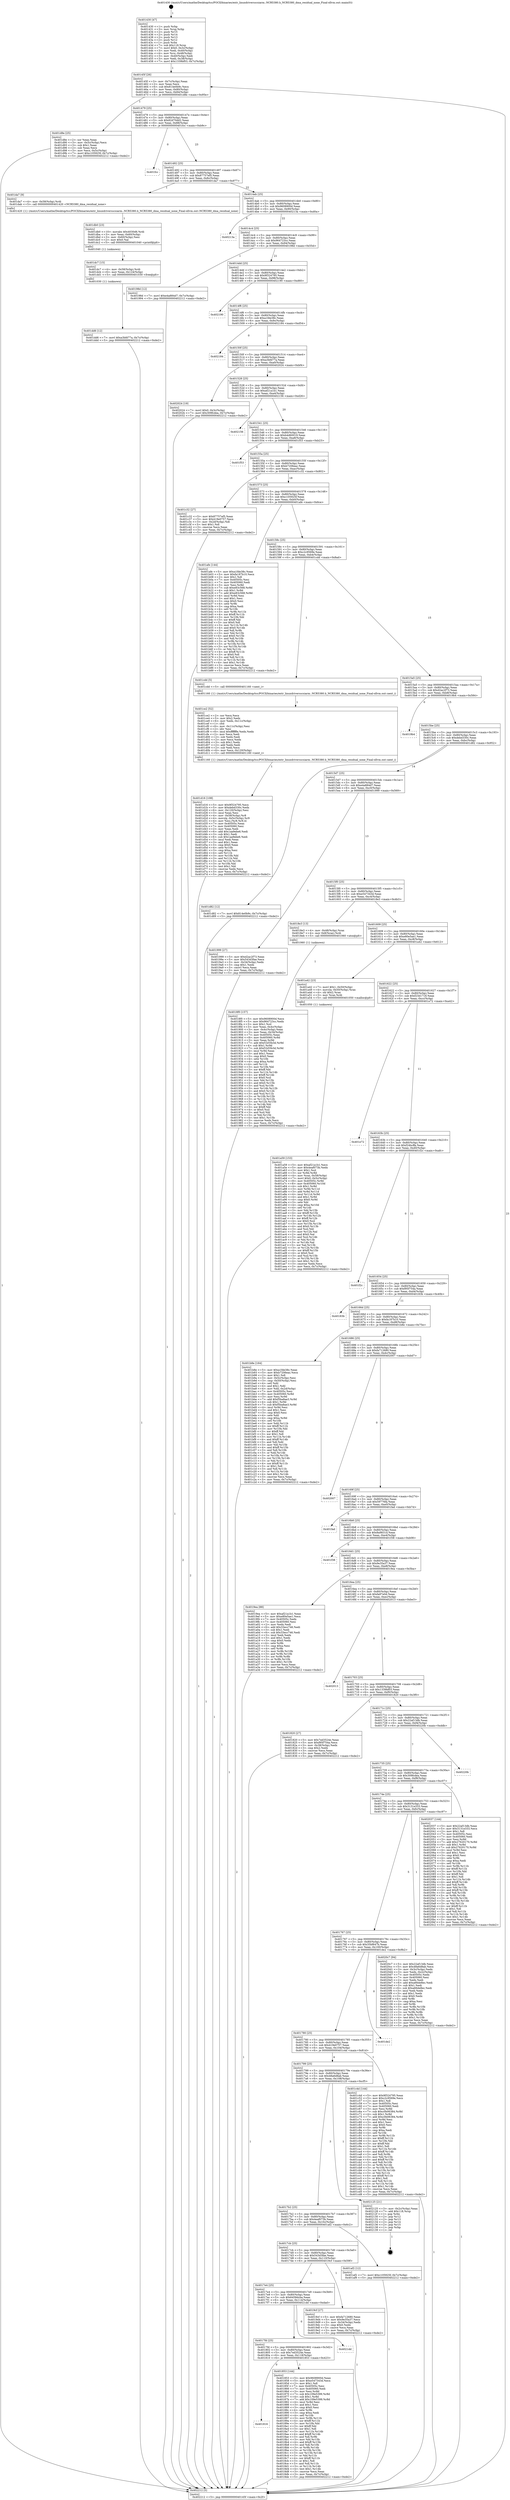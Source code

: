 digraph "0x401430" {
  label = "0x401430 (/mnt/c/Users/mathe/Desktop/tcc/POCII/binaries/extr_linuxdriversscsiarm..NCR5380.h_NCR5380_dma_residual_none_Final-ollvm.out::main(0))"
  labelloc = "t"
  node[shape=record]

  Entry [label="",width=0.3,height=0.3,shape=circle,fillcolor=black,style=filled]
  "0x40145f" [label="{
     0x40145f [26]\l
     | [instrs]\l
     &nbsp;&nbsp;0x40145f \<+3\>: mov -0x7c(%rbp),%eax\l
     &nbsp;&nbsp;0x401462 \<+2\>: mov %eax,%ecx\l
     &nbsp;&nbsp;0x401464 \<+6\>: sub $0x814e0b9c,%ecx\l
     &nbsp;&nbsp;0x40146a \<+3\>: mov %eax,-0x80(%rbp)\l
     &nbsp;&nbsp;0x40146d \<+6\>: mov %ecx,-0x84(%rbp)\l
     &nbsp;&nbsp;0x401473 \<+6\>: je 0000000000401d8e \<main+0x95e\>\l
  }"]
  "0x401d8e" [label="{
     0x401d8e [25]\l
     | [instrs]\l
     &nbsp;&nbsp;0x401d8e \<+2\>: xor %eax,%eax\l
     &nbsp;&nbsp;0x401d90 \<+3\>: mov -0x5c(%rbp),%ecx\l
     &nbsp;&nbsp;0x401d93 \<+3\>: sub $0x1,%eax\l
     &nbsp;&nbsp;0x401d96 \<+2\>: sub %eax,%ecx\l
     &nbsp;&nbsp;0x401d98 \<+3\>: mov %ecx,-0x5c(%rbp)\l
     &nbsp;&nbsp;0x401d9b \<+7\>: movl $0xc105925f,-0x7c(%rbp)\l
     &nbsp;&nbsp;0x401da2 \<+5\>: jmp 0000000000402212 \<main+0xde2\>\l
  }"]
  "0x401479" [label="{
     0x401479 [25]\l
     | [instrs]\l
     &nbsp;&nbsp;0x401479 \<+5\>: jmp 000000000040147e \<main+0x4e\>\l
     &nbsp;&nbsp;0x40147e \<+3\>: mov -0x80(%rbp),%eax\l
     &nbsp;&nbsp;0x401481 \<+5\>: sub $0x82d70dd2,%eax\l
     &nbsp;&nbsp;0x401486 \<+6\>: mov %eax,-0x88(%rbp)\l
     &nbsp;&nbsp;0x40148c \<+6\>: je 0000000000401fcc \<main+0xb9c\>\l
  }"]
  Exit [label="",width=0.3,height=0.3,shape=circle,fillcolor=black,style=filled,peripheries=2]
  "0x401fcc" [label="{
     0x401fcc\l
  }", style=dashed]
  "0x401492" [label="{
     0x401492 [25]\l
     | [instrs]\l
     &nbsp;&nbsp;0x401492 \<+5\>: jmp 0000000000401497 \<main+0x67\>\l
     &nbsp;&nbsp;0x401497 \<+3\>: mov -0x80(%rbp),%eax\l
     &nbsp;&nbsp;0x40149a \<+5\>: sub $0x87757ef5,%eax\l
     &nbsp;&nbsp;0x40149f \<+6\>: mov %eax,-0x8c(%rbp)\l
     &nbsp;&nbsp;0x4014a5 \<+6\>: je 0000000000401da7 \<main+0x977\>\l
  }"]
  "0x401dd6" [label="{
     0x401dd6 [12]\l
     | [instrs]\l
     &nbsp;&nbsp;0x401dd6 \<+7\>: movl $0xa3bfd77a,-0x7c(%rbp)\l
     &nbsp;&nbsp;0x401ddd \<+5\>: jmp 0000000000402212 \<main+0xde2\>\l
  }"]
  "0x401da7" [label="{
     0x401da7 [9]\l
     | [instrs]\l
     &nbsp;&nbsp;0x401da7 \<+4\>: mov -0x58(%rbp),%rdi\l
     &nbsp;&nbsp;0x401dab \<+5\>: call 0000000000401420 \<NCR5380_dma_residual_none\>\l
     | [calls]\l
     &nbsp;&nbsp;0x401420 \{1\} (/mnt/c/Users/mathe/Desktop/tcc/POCII/binaries/extr_linuxdriversscsiarm..NCR5380.h_NCR5380_dma_residual_none_Final-ollvm.out::NCR5380_dma_residual_none)\l
  }"]
  "0x4014ab" [label="{
     0x4014ab [25]\l
     | [instrs]\l
     &nbsp;&nbsp;0x4014ab \<+5\>: jmp 00000000004014b0 \<main+0x80\>\l
     &nbsp;&nbsp;0x4014b0 \<+3\>: mov -0x80(%rbp),%eax\l
     &nbsp;&nbsp;0x4014b3 \<+5\>: sub $0x9608900d,%eax\l
     &nbsp;&nbsp;0x4014b8 \<+6\>: mov %eax,-0x90(%rbp)\l
     &nbsp;&nbsp;0x4014be \<+6\>: je 000000000040213a \<main+0xd0a\>\l
  }"]
  "0x401dc7" [label="{
     0x401dc7 [15]\l
     | [instrs]\l
     &nbsp;&nbsp;0x401dc7 \<+4\>: mov -0x58(%rbp),%rdi\l
     &nbsp;&nbsp;0x401dcb \<+6\>: mov %eax,-0x124(%rbp)\l
     &nbsp;&nbsp;0x401dd1 \<+5\>: call 0000000000401030 \<free@plt\>\l
     | [calls]\l
     &nbsp;&nbsp;0x401030 \{1\} (unknown)\l
  }"]
  "0x40213a" [label="{
     0x40213a\l
  }", style=dashed]
  "0x4014c4" [label="{
     0x4014c4 [25]\l
     | [instrs]\l
     &nbsp;&nbsp;0x4014c4 \<+5\>: jmp 00000000004014c9 \<main+0x99\>\l
     &nbsp;&nbsp;0x4014c9 \<+3\>: mov -0x80(%rbp),%eax\l
     &nbsp;&nbsp;0x4014cc \<+5\>: sub $0x964723cc,%eax\l
     &nbsp;&nbsp;0x4014d1 \<+6\>: mov %eax,-0x94(%rbp)\l
     &nbsp;&nbsp;0x4014d7 \<+6\>: je 000000000040198d \<main+0x55d\>\l
  }"]
  "0x401db0" [label="{
     0x401db0 [23]\l
     | [instrs]\l
     &nbsp;&nbsp;0x401db0 \<+10\>: movabs $0x4030d6,%rdi\l
     &nbsp;&nbsp;0x401dba \<+3\>: mov %eax,-0x60(%rbp)\l
     &nbsp;&nbsp;0x401dbd \<+3\>: mov -0x60(%rbp),%esi\l
     &nbsp;&nbsp;0x401dc0 \<+2\>: mov $0x0,%al\l
     &nbsp;&nbsp;0x401dc2 \<+5\>: call 0000000000401040 \<printf@plt\>\l
     | [calls]\l
     &nbsp;&nbsp;0x401040 \{1\} (unknown)\l
  }"]
  "0x40198d" [label="{
     0x40198d [12]\l
     | [instrs]\l
     &nbsp;&nbsp;0x40198d \<+7\>: movl $0xe4a884d7,-0x7c(%rbp)\l
     &nbsp;&nbsp;0x401994 \<+5\>: jmp 0000000000402212 \<main+0xde2\>\l
  }"]
  "0x4014dd" [label="{
     0x4014dd [25]\l
     | [instrs]\l
     &nbsp;&nbsp;0x4014dd \<+5\>: jmp 00000000004014e2 \<main+0xb2\>\l
     &nbsp;&nbsp;0x4014e2 \<+3\>: mov -0x80(%rbp),%eax\l
     &nbsp;&nbsp;0x4014e5 \<+5\>: sub $0x9f324795,%eax\l
     &nbsp;&nbsp;0x4014ea \<+6\>: mov %eax,-0x98(%rbp)\l
     &nbsp;&nbsp;0x4014f0 \<+6\>: je 0000000000402190 \<main+0xd60\>\l
  }"]
  "0x401d16" [label="{
     0x401d16 [108]\l
     | [instrs]\l
     &nbsp;&nbsp;0x401d16 \<+5\>: mov $0x9f324795,%ecx\l
     &nbsp;&nbsp;0x401d1b \<+5\>: mov $0xdebd330c,%edx\l
     &nbsp;&nbsp;0x401d20 \<+6\>: mov -0x120(%rbp),%esi\l
     &nbsp;&nbsp;0x401d26 \<+3\>: imul %eax,%esi\l
     &nbsp;&nbsp;0x401d29 \<+4\>: mov -0x58(%rbp),%r8\l
     &nbsp;&nbsp;0x401d2d \<+4\>: movslq -0x5c(%rbp),%r9\l
     &nbsp;&nbsp;0x401d31 \<+4\>: mov %esi,(%r8,%r9,4)\l
     &nbsp;&nbsp;0x401d35 \<+7\>: mov 0x40505c,%eax\l
     &nbsp;&nbsp;0x401d3c \<+7\>: mov 0x405060,%esi\l
     &nbsp;&nbsp;0x401d43 \<+2\>: mov %eax,%edi\l
     &nbsp;&nbsp;0x401d45 \<+6\>: add $0x1aa9ebe6,%edi\l
     &nbsp;&nbsp;0x401d4b \<+3\>: sub $0x1,%edi\l
     &nbsp;&nbsp;0x401d4e \<+6\>: sub $0x1aa9ebe6,%edi\l
     &nbsp;&nbsp;0x401d54 \<+3\>: imul %edi,%eax\l
     &nbsp;&nbsp;0x401d57 \<+3\>: and $0x1,%eax\l
     &nbsp;&nbsp;0x401d5a \<+3\>: cmp $0x0,%eax\l
     &nbsp;&nbsp;0x401d5d \<+4\>: sete %r10b\l
     &nbsp;&nbsp;0x401d61 \<+3\>: cmp $0xa,%esi\l
     &nbsp;&nbsp;0x401d64 \<+4\>: setl %r11b\l
     &nbsp;&nbsp;0x401d68 \<+3\>: mov %r10b,%bl\l
     &nbsp;&nbsp;0x401d6b \<+3\>: and %r11b,%bl\l
     &nbsp;&nbsp;0x401d6e \<+3\>: xor %r11b,%r10b\l
     &nbsp;&nbsp;0x401d71 \<+3\>: or %r10b,%bl\l
     &nbsp;&nbsp;0x401d74 \<+3\>: test $0x1,%bl\l
     &nbsp;&nbsp;0x401d77 \<+3\>: cmovne %edx,%ecx\l
     &nbsp;&nbsp;0x401d7a \<+3\>: mov %ecx,-0x7c(%rbp)\l
     &nbsp;&nbsp;0x401d7d \<+5\>: jmp 0000000000402212 \<main+0xde2\>\l
  }"]
  "0x402190" [label="{
     0x402190\l
  }", style=dashed]
  "0x4014f6" [label="{
     0x4014f6 [25]\l
     | [instrs]\l
     &nbsp;&nbsp;0x4014f6 \<+5\>: jmp 00000000004014fb \<main+0xcb\>\l
     &nbsp;&nbsp;0x4014fb \<+3\>: mov -0x80(%rbp),%eax\l
     &nbsp;&nbsp;0x4014fe \<+5\>: sub $0xa1fde38c,%eax\l
     &nbsp;&nbsp;0x401503 \<+6\>: mov %eax,-0x9c(%rbp)\l
     &nbsp;&nbsp;0x401509 \<+6\>: je 0000000000402184 \<main+0xd54\>\l
  }"]
  "0x401ce2" [label="{
     0x401ce2 [52]\l
     | [instrs]\l
     &nbsp;&nbsp;0x401ce2 \<+2\>: xor %ecx,%ecx\l
     &nbsp;&nbsp;0x401ce4 \<+5\>: mov $0x2,%edx\l
     &nbsp;&nbsp;0x401ce9 \<+6\>: mov %edx,-0x11c(%rbp)\l
     &nbsp;&nbsp;0x401cef \<+1\>: cltd\l
     &nbsp;&nbsp;0x401cf0 \<+6\>: mov -0x11c(%rbp),%esi\l
     &nbsp;&nbsp;0x401cf6 \<+2\>: idiv %esi\l
     &nbsp;&nbsp;0x401cf8 \<+6\>: imul $0xfffffffe,%edx,%edx\l
     &nbsp;&nbsp;0x401cfe \<+2\>: mov %ecx,%edi\l
     &nbsp;&nbsp;0x401d00 \<+2\>: sub %edx,%edi\l
     &nbsp;&nbsp;0x401d02 \<+2\>: mov %ecx,%edx\l
     &nbsp;&nbsp;0x401d04 \<+3\>: sub $0x1,%edx\l
     &nbsp;&nbsp;0x401d07 \<+2\>: add %edx,%edi\l
     &nbsp;&nbsp;0x401d09 \<+2\>: sub %edi,%ecx\l
     &nbsp;&nbsp;0x401d0b \<+6\>: mov %ecx,-0x120(%rbp)\l
     &nbsp;&nbsp;0x401d11 \<+5\>: call 0000000000401160 \<next_i\>\l
     | [calls]\l
     &nbsp;&nbsp;0x401160 \{1\} (/mnt/c/Users/mathe/Desktop/tcc/POCII/binaries/extr_linuxdriversscsiarm..NCR5380.h_NCR5380_dma_residual_none_Final-ollvm.out::next_i)\l
  }"]
  "0x402184" [label="{
     0x402184\l
  }", style=dashed]
  "0x40150f" [label="{
     0x40150f [25]\l
     | [instrs]\l
     &nbsp;&nbsp;0x40150f \<+5\>: jmp 0000000000401514 \<main+0xe4\>\l
     &nbsp;&nbsp;0x401514 \<+3\>: mov -0x80(%rbp),%eax\l
     &nbsp;&nbsp;0x401517 \<+5\>: sub $0xa3bfd77a,%eax\l
     &nbsp;&nbsp;0x40151c \<+6\>: mov %eax,-0xa0(%rbp)\l
     &nbsp;&nbsp;0x401522 \<+6\>: je 0000000000402024 \<main+0xbf4\>\l
  }"]
  "0x401a59" [label="{
     0x401a59 [153]\l
     | [instrs]\l
     &nbsp;&nbsp;0x401a59 \<+5\>: mov $0xaf21a1b1,%ecx\l
     &nbsp;&nbsp;0x401a5e \<+5\>: mov $0x4eaf073b,%edx\l
     &nbsp;&nbsp;0x401a63 \<+3\>: mov $0x1,%sil\l
     &nbsp;&nbsp;0x401a66 \<+3\>: xor %r8d,%r8d\l
     &nbsp;&nbsp;0x401a69 \<+4\>: mov %rax,-0x58(%rbp)\l
     &nbsp;&nbsp;0x401a6d \<+7\>: movl $0x0,-0x5c(%rbp)\l
     &nbsp;&nbsp;0x401a74 \<+8\>: mov 0x40505c,%r9d\l
     &nbsp;&nbsp;0x401a7c \<+8\>: mov 0x405060,%r10d\l
     &nbsp;&nbsp;0x401a84 \<+4\>: sub $0x1,%r8d\l
     &nbsp;&nbsp;0x401a88 \<+3\>: mov %r9d,%r11d\l
     &nbsp;&nbsp;0x401a8b \<+3\>: add %r8d,%r11d\l
     &nbsp;&nbsp;0x401a8e \<+4\>: imul %r11d,%r9d\l
     &nbsp;&nbsp;0x401a92 \<+4\>: and $0x1,%r9d\l
     &nbsp;&nbsp;0x401a96 \<+4\>: cmp $0x0,%r9d\l
     &nbsp;&nbsp;0x401a9a \<+3\>: sete %bl\l
     &nbsp;&nbsp;0x401a9d \<+4\>: cmp $0xa,%r10d\l
     &nbsp;&nbsp;0x401aa1 \<+4\>: setl %r14b\l
     &nbsp;&nbsp;0x401aa5 \<+3\>: mov %bl,%r15b\l
     &nbsp;&nbsp;0x401aa8 \<+4\>: xor $0xff,%r15b\l
     &nbsp;&nbsp;0x401aac \<+3\>: mov %r14b,%r12b\l
     &nbsp;&nbsp;0x401aaf \<+4\>: xor $0xff,%r12b\l
     &nbsp;&nbsp;0x401ab3 \<+4\>: xor $0x0,%sil\l
     &nbsp;&nbsp;0x401ab7 \<+3\>: mov %r15b,%r13b\l
     &nbsp;&nbsp;0x401aba \<+4\>: and $0x0,%r13b\l
     &nbsp;&nbsp;0x401abe \<+3\>: and %sil,%bl\l
     &nbsp;&nbsp;0x401ac1 \<+3\>: mov %r12b,%al\l
     &nbsp;&nbsp;0x401ac4 \<+2\>: and $0x0,%al\l
     &nbsp;&nbsp;0x401ac6 \<+3\>: and %sil,%r14b\l
     &nbsp;&nbsp;0x401ac9 \<+3\>: or %bl,%r13b\l
     &nbsp;&nbsp;0x401acc \<+3\>: or %r14b,%al\l
     &nbsp;&nbsp;0x401acf \<+3\>: xor %al,%r13b\l
     &nbsp;&nbsp;0x401ad2 \<+3\>: or %r12b,%r15b\l
     &nbsp;&nbsp;0x401ad5 \<+4\>: xor $0xff,%r15b\l
     &nbsp;&nbsp;0x401ad9 \<+4\>: or $0x0,%sil\l
     &nbsp;&nbsp;0x401add \<+3\>: and %sil,%r15b\l
     &nbsp;&nbsp;0x401ae0 \<+3\>: or %r15b,%r13b\l
     &nbsp;&nbsp;0x401ae3 \<+4\>: test $0x1,%r13b\l
     &nbsp;&nbsp;0x401ae7 \<+3\>: cmovne %edx,%ecx\l
     &nbsp;&nbsp;0x401aea \<+3\>: mov %ecx,-0x7c(%rbp)\l
     &nbsp;&nbsp;0x401aed \<+5\>: jmp 0000000000402212 \<main+0xde2\>\l
  }"]
  "0x402024" [label="{
     0x402024 [19]\l
     | [instrs]\l
     &nbsp;&nbsp;0x402024 \<+7\>: movl $0x0,-0x3c(%rbp)\l
     &nbsp;&nbsp;0x40202b \<+7\>: movl $0x309fcdea,-0x7c(%rbp)\l
     &nbsp;&nbsp;0x402032 \<+5\>: jmp 0000000000402212 \<main+0xde2\>\l
  }"]
  "0x401528" [label="{
     0x401528 [25]\l
     | [instrs]\l
     &nbsp;&nbsp;0x401528 \<+5\>: jmp 000000000040152d \<main+0xfd\>\l
     &nbsp;&nbsp;0x40152d \<+3\>: mov -0x80(%rbp),%eax\l
     &nbsp;&nbsp;0x401530 \<+5\>: sub $0xaf21a1b1,%eax\l
     &nbsp;&nbsp;0x401535 \<+6\>: mov %eax,-0xa4(%rbp)\l
     &nbsp;&nbsp;0x40153b \<+6\>: je 0000000000402156 \<main+0xd26\>\l
  }"]
  "0x4018f0" [label="{
     0x4018f0 [157]\l
     | [instrs]\l
     &nbsp;&nbsp;0x4018f0 \<+5\>: mov $0x9608900d,%ecx\l
     &nbsp;&nbsp;0x4018f5 \<+5\>: mov $0x964723cc,%edx\l
     &nbsp;&nbsp;0x4018fa \<+3\>: mov $0x1,%sil\l
     &nbsp;&nbsp;0x4018fd \<+3\>: mov %eax,-0x4c(%rbp)\l
     &nbsp;&nbsp;0x401900 \<+3\>: mov -0x4c(%rbp),%eax\l
     &nbsp;&nbsp;0x401903 \<+3\>: mov %eax,-0x34(%rbp)\l
     &nbsp;&nbsp;0x401906 \<+7\>: mov 0x40505c,%eax\l
     &nbsp;&nbsp;0x40190d \<+8\>: mov 0x405060,%r8d\l
     &nbsp;&nbsp;0x401915 \<+3\>: mov %eax,%r9d\l
     &nbsp;&nbsp;0x401918 \<+7\>: add $0xf1b55b3d,%r9d\l
     &nbsp;&nbsp;0x40191f \<+4\>: sub $0x1,%r9d\l
     &nbsp;&nbsp;0x401923 \<+7\>: sub $0xf1b55b3d,%r9d\l
     &nbsp;&nbsp;0x40192a \<+4\>: imul %r9d,%eax\l
     &nbsp;&nbsp;0x40192e \<+3\>: and $0x1,%eax\l
     &nbsp;&nbsp;0x401931 \<+3\>: cmp $0x0,%eax\l
     &nbsp;&nbsp;0x401934 \<+4\>: sete %r10b\l
     &nbsp;&nbsp;0x401938 \<+4\>: cmp $0xa,%r8d\l
     &nbsp;&nbsp;0x40193c \<+4\>: setl %r11b\l
     &nbsp;&nbsp;0x401940 \<+3\>: mov %r10b,%bl\l
     &nbsp;&nbsp;0x401943 \<+3\>: xor $0xff,%bl\l
     &nbsp;&nbsp;0x401946 \<+3\>: mov %r11b,%r14b\l
     &nbsp;&nbsp;0x401949 \<+4\>: xor $0xff,%r14b\l
     &nbsp;&nbsp;0x40194d \<+4\>: xor $0x0,%sil\l
     &nbsp;&nbsp;0x401951 \<+3\>: mov %bl,%r15b\l
     &nbsp;&nbsp;0x401954 \<+4\>: and $0x0,%r15b\l
     &nbsp;&nbsp;0x401958 \<+3\>: and %sil,%r10b\l
     &nbsp;&nbsp;0x40195b \<+3\>: mov %r14b,%r12b\l
     &nbsp;&nbsp;0x40195e \<+4\>: and $0x0,%r12b\l
     &nbsp;&nbsp;0x401962 \<+3\>: and %sil,%r11b\l
     &nbsp;&nbsp;0x401965 \<+3\>: or %r10b,%r15b\l
     &nbsp;&nbsp;0x401968 \<+3\>: or %r11b,%r12b\l
     &nbsp;&nbsp;0x40196b \<+3\>: xor %r12b,%r15b\l
     &nbsp;&nbsp;0x40196e \<+3\>: or %r14b,%bl\l
     &nbsp;&nbsp;0x401971 \<+3\>: xor $0xff,%bl\l
     &nbsp;&nbsp;0x401974 \<+4\>: or $0x0,%sil\l
     &nbsp;&nbsp;0x401978 \<+3\>: and %sil,%bl\l
     &nbsp;&nbsp;0x40197b \<+3\>: or %bl,%r15b\l
     &nbsp;&nbsp;0x40197e \<+4\>: test $0x1,%r15b\l
     &nbsp;&nbsp;0x401982 \<+3\>: cmovne %edx,%ecx\l
     &nbsp;&nbsp;0x401985 \<+3\>: mov %ecx,-0x7c(%rbp)\l
     &nbsp;&nbsp;0x401988 \<+5\>: jmp 0000000000402212 \<main+0xde2\>\l
  }"]
  "0x402156" [label="{
     0x402156\l
  }", style=dashed]
  "0x401541" [label="{
     0x401541 [25]\l
     | [instrs]\l
     &nbsp;&nbsp;0x401541 \<+5\>: jmp 0000000000401546 \<main+0x116\>\l
     &nbsp;&nbsp;0x401546 \<+3\>: mov -0x80(%rbp),%eax\l
     &nbsp;&nbsp;0x401549 \<+5\>: sub $0xb4d60019,%eax\l
     &nbsp;&nbsp;0x40154e \<+6\>: mov %eax,-0xa8(%rbp)\l
     &nbsp;&nbsp;0x401554 \<+6\>: je 0000000000401f53 \<main+0xb23\>\l
  }"]
  "0x401816" [label="{
     0x401816\l
  }", style=dashed]
  "0x401f53" [label="{
     0x401f53\l
  }", style=dashed]
  "0x40155a" [label="{
     0x40155a [25]\l
     | [instrs]\l
     &nbsp;&nbsp;0x40155a \<+5\>: jmp 000000000040155f \<main+0x12f\>\l
     &nbsp;&nbsp;0x40155f \<+3\>: mov -0x80(%rbp),%eax\l
     &nbsp;&nbsp;0x401562 \<+5\>: sub $0xb7206eac,%eax\l
     &nbsp;&nbsp;0x401567 \<+6\>: mov %eax,-0xac(%rbp)\l
     &nbsp;&nbsp;0x40156d \<+6\>: je 0000000000401c32 \<main+0x802\>\l
  }"]
  "0x401853" [label="{
     0x401853 [144]\l
     | [instrs]\l
     &nbsp;&nbsp;0x401853 \<+5\>: mov $0x9608900d,%eax\l
     &nbsp;&nbsp;0x401858 \<+5\>: mov $0xe547343d,%ecx\l
     &nbsp;&nbsp;0x40185d \<+2\>: mov $0x1,%dl\l
     &nbsp;&nbsp;0x40185f \<+7\>: mov 0x40505c,%esi\l
     &nbsp;&nbsp;0x401866 \<+7\>: mov 0x405060,%edi\l
     &nbsp;&nbsp;0x40186d \<+3\>: mov %esi,%r8d\l
     &nbsp;&nbsp;0x401870 \<+7\>: sub $0x109e5399,%r8d\l
     &nbsp;&nbsp;0x401877 \<+4\>: sub $0x1,%r8d\l
     &nbsp;&nbsp;0x40187b \<+7\>: add $0x109e5399,%r8d\l
     &nbsp;&nbsp;0x401882 \<+4\>: imul %r8d,%esi\l
     &nbsp;&nbsp;0x401886 \<+3\>: and $0x1,%esi\l
     &nbsp;&nbsp;0x401889 \<+3\>: cmp $0x0,%esi\l
     &nbsp;&nbsp;0x40188c \<+4\>: sete %r9b\l
     &nbsp;&nbsp;0x401890 \<+3\>: cmp $0xa,%edi\l
     &nbsp;&nbsp;0x401893 \<+4\>: setl %r10b\l
     &nbsp;&nbsp;0x401897 \<+3\>: mov %r9b,%r11b\l
     &nbsp;&nbsp;0x40189a \<+4\>: xor $0xff,%r11b\l
     &nbsp;&nbsp;0x40189e \<+3\>: mov %r10b,%bl\l
     &nbsp;&nbsp;0x4018a1 \<+3\>: xor $0xff,%bl\l
     &nbsp;&nbsp;0x4018a4 \<+3\>: xor $0x1,%dl\l
     &nbsp;&nbsp;0x4018a7 \<+3\>: mov %r11b,%r14b\l
     &nbsp;&nbsp;0x4018aa \<+4\>: and $0xff,%r14b\l
     &nbsp;&nbsp;0x4018ae \<+3\>: and %dl,%r9b\l
     &nbsp;&nbsp;0x4018b1 \<+3\>: mov %bl,%r15b\l
     &nbsp;&nbsp;0x4018b4 \<+4\>: and $0xff,%r15b\l
     &nbsp;&nbsp;0x4018b8 \<+3\>: and %dl,%r10b\l
     &nbsp;&nbsp;0x4018bb \<+3\>: or %r9b,%r14b\l
     &nbsp;&nbsp;0x4018be \<+3\>: or %r10b,%r15b\l
     &nbsp;&nbsp;0x4018c1 \<+3\>: xor %r15b,%r14b\l
     &nbsp;&nbsp;0x4018c4 \<+3\>: or %bl,%r11b\l
     &nbsp;&nbsp;0x4018c7 \<+4\>: xor $0xff,%r11b\l
     &nbsp;&nbsp;0x4018cb \<+3\>: or $0x1,%dl\l
     &nbsp;&nbsp;0x4018ce \<+3\>: and %dl,%r11b\l
     &nbsp;&nbsp;0x4018d1 \<+3\>: or %r11b,%r14b\l
     &nbsp;&nbsp;0x4018d4 \<+4\>: test $0x1,%r14b\l
     &nbsp;&nbsp;0x4018d8 \<+3\>: cmovne %ecx,%eax\l
     &nbsp;&nbsp;0x4018db \<+3\>: mov %eax,-0x7c(%rbp)\l
     &nbsp;&nbsp;0x4018de \<+5\>: jmp 0000000000402212 \<main+0xde2\>\l
  }"]
  "0x401c32" [label="{
     0x401c32 [27]\l
     | [instrs]\l
     &nbsp;&nbsp;0x401c32 \<+5\>: mov $0x87757ef5,%eax\l
     &nbsp;&nbsp;0x401c37 \<+5\>: mov $0x419e0757,%ecx\l
     &nbsp;&nbsp;0x401c3c \<+3\>: mov -0x2d(%rbp),%dl\l
     &nbsp;&nbsp;0x401c3f \<+3\>: test $0x1,%dl\l
     &nbsp;&nbsp;0x401c42 \<+3\>: cmovne %ecx,%eax\l
     &nbsp;&nbsp;0x401c45 \<+3\>: mov %eax,-0x7c(%rbp)\l
     &nbsp;&nbsp;0x401c48 \<+5\>: jmp 0000000000402212 \<main+0xde2\>\l
  }"]
  "0x401573" [label="{
     0x401573 [25]\l
     | [instrs]\l
     &nbsp;&nbsp;0x401573 \<+5\>: jmp 0000000000401578 \<main+0x148\>\l
     &nbsp;&nbsp;0x401578 \<+3\>: mov -0x80(%rbp),%eax\l
     &nbsp;&nbsp;0x40157b \<+5\>: sub $0xc105925f,%eax\l
     &nbsp;&nbsp;0x401580 \<+6\>: mov %eax,-0xb0(%rbp)\l
     &nbsp;&nbsp;0x401586 \<+6\>: je 0000000000401afe \<main+0x6ce\>\l
  }"]
  "0x4017fd" [label="{
     0x4017fd [25]\l
     | [instrs]\l
     &nbsp;&nbsp;0x4017fd \<+5\>: jmp 0000000000401802 \<main+0x3d2\>\l
     &nbsp;&nbsp;0x401802 \<+3\>: mov -0x80(%rbp),%eax\l
     &nbsp;&nbsp;0x401805 \<+5\>: sub $0x7ed3524e,%eax\l
     &nbsp;&nbsp;0x40180a \<+6\>: mov %eax,-0x118(%rbp)\l
     &nbsp;&nbsp;0x401810 \<+6\>: je 0000000000401853 \<main+0x423\>\l
  }"]
  "0x401afe" [label="{
     0x401afe [144]\l
     | [instrs]\l
     &nbsp;&nbsp;0x401afe \<+5\>: mov $0xa1fde38c,%eax\l
     &nbsp;&nbsp;0x401b03 \<+5\>: mov $0xfa187b10,%ecx\l
     &nbsp;&nbsp;0x401b08 \<+2\>: mov $0x1,%dl\l
     &nbsp;&nbsp;0x401b0a \<+7\>: mov 0x40505c,%esi\l
     &nbsp;&nbsp;0x401b11 \<+7\>: mov 0x405060,%edi\l
     &nbsp;&nbsp;0x401b18 \<+3\>: mov %esi,%r8d\l
     &nbsp;&nbsp;0x401b1b \<+7\>: sub $0xe83c568,%r8d\l
     &nbsp;&nbsp;0x401b22 \<+4\>: sub $0x1,%r8d\l
     &nbsp;&nbsp;0x401b26 \<+7\>: add $0xe83c568,%r8d\l
     &nbsp;&nbsp;0x401b2d \<+4\>: imul %r8d,%esi\l
     &nbsp;&nbsp;0x401b31 \<+3\>: and $0x1,%esi\l
     &nbsp;&nbsp;0x401b34 \<+3\>: cmp $0x0,%esi\l
     &nbsp;&nbsp;0x401b37 \<+4\>: sete %r9b\l
     &nbsp;&nbsp;0x401b3b \<+3\>: cmp $0xa,%edi\l
     &nbsp;&nbsp;0x401b3e \<+4\>: setl %r10b\l
     &nbsp;&nbsp;0x401b42 \<+3\>: mov %r9b,%r11b\l
     &nbsp;&nbsp;0x401b45 \<+4\>: xor $0xff,%r11b\l
     &nbsp;&nbsp;0x401b49 \<+3\>: mov %r10b,%bl\l
     &nbsp;&nbsp;0x401b4c \<+3\>: xor $0xff,%bl\l
     &nbsp;&nbsp;0x401b4f \<+3\>: xor $0x0,%dl\l
     &nbsp;&nbsp;0x401b52 \<+3\>: mov %r11b,%r14b\l
     &nbsp;&nbsp;0x401b55 \<+4\>: and $0x0,%r14b\l
     &nbsp;&nbsp;0x401b59 \<+3\>: and %dl,%r9b\l
     &nbsp;&nbsp;0x401b5c \<+3\>: mov %bl,%r15b\l
     &nbsp;&nbsp;0x401b5f \<+4\>: and $0x0,%r15b\l
     &nbsp;&nbsp;0x401b63 \<+3\>: and %dl,%r10b\l
     &nbsp;&nbsp;0x401b66 \<+3\>: or %r9b,%r14b\l
     &nbsp;&nbsp;0x401b69 \<+3\>: or %r10b,%r15b\l
     &nbsp;&nbsp;0x401b6c \<+3\>: xor %r15b,%r14b\l
     &nbsp;&nbsp;0x401b6f \<+3\>: or %bl,%r11b\l
     &nbsp;&nbsp;0x401b72 \<+4\>: xor $0xff,%r11b\l
     &nbsp;&nbsp;0x401b76 \<+3\>: or $0x0,%dl\l
     &nbsp;&nbsp;0x401b79 \<+3\>: and %dl,%r11b\l
     &nbsp;&nbsp;0x401b7c \<+3\>: or %r11b,%r14b\l
     &nbsp;&nbsp;0x401b7f \<+4\>: test $0x1,%r14b\l
     &nbsp;&nbsp;0x401b83 \<+3\>: cmovne %ecx,%eax\l
     &nbsp;&nbsp;0x401b86 \<+3\>: mov %eax,-0x7c(%rbp)\l
     &nbsp;&nbsp;0x401b89 \<+5\>: jmp 0000000000402212 \<main+0xde2\>\l
  }"]
  "0x40158c" [label="{
     0x40158c [25]\l
     | [instrs]\l
     &nbsp;&nbsp;0x40158c \<+5\>: jmp 0000000000401591 \<main+0x161\>\l
     &nbsp;&nbsp;0x401591 \<+3\>: mov -0x80(%rbp),%eax\l
     &nbsp;&nbsp;0x401594 \<+5\>: sub $0xc2c9569e,%eax\l
     &nbsp;&nbsp;0x401599 \<+6\>: mov %eax,-0xb4(%rbp)\l
     &nbsp;&nbsp;0x40159f \<+6\>: je 0000000000401cdd \<main+0x8ad\>\l
  }"]
  "0x4021dd" [label="{
     0x4021dd\l
  }", style=dashed]
  "0x401cdd" [label="{
     0x401cdd [5]\l
     | [instrs]\l
     &nbsp;&nbsp;0x401cdd \<+5\>: call 0000000000401160 \<next_i\>\l
     | [calls]\l
     &nbsp;&nbsp;0x401160 \{1\} (/mnt/c/Users/mathe/Desktop/tcc/POCII/binaries/extr_linuxdriversscsiarm..NCR5380.h_NCR5380_dma_residual_none_Final-ollvm.out::next_i)\l
  }"]
  "0x4015a5" [label="{
     0x4015a5 [25]\l
     | [instrs]\l
     &nbsp;&nbsp;0x4015a5 \<+5\>: jmp 00000000004015aa \<main+0x17a\>\l
     &nbsp;&nbsp;0x4015aa \<+3\>: mov -0x80(%rbp),%eax\l
     &nbsp;&nbsp;0x4015ad \<+5\>: sub $0xd2ac2f73,%eax\l
     &nbsp;&nbsp;0x4015b2 \<+6\>: mov %eax,-0xb8(%rbp)\l
     &nbsp;&nbsp;0x4015b8 \<+6\>: je 00000000004019b4 \<main+0x584\>\l
  }"]
  "0x4017e4" [label="{
     0x4017e4 [25]\l
     | [instrs]\l
     &nbsp;&nbsp;0x4017e4 \<+5\>: jmp 00000000004017e9 \<main+0x3b9\>\l
     &nbsp;&nbsp;0x4017e9 \<+3\>: mov -0x80(%rbp),%eax\l
     &nbsp;&nbsp;0x4017ec \<+5\>: sub $0x6458dcba,%eax\l
     &nbsp;&nbsp;0x4017f1 \<+6\>: mov %eax,-0x114(%rbp)\l
     &nbsp;&nbsp;0x4017f7 \<+6\>: je 00000000004021dd \<main+0xdad\>\l
  }"]
  "0x4019b4" [label="{
     0x4019b4\l
  }", style=dashed]
  "0x4015be" [label="{
     0x4015be [25]\l
     | [instrs]\l
     &nbsp;&nbsp;0x4015be \<+5\>: jmp 00000000004015c3 \<main+0x193\>\l
     &nbsp;&nbsp;0x4015c3 \<+3\>: mov -0x80(%rbp),%eax\l
     &nbsp;&nbsp;0x4015c6 \<+5\>: sub $0xdebd330c,%eax\l
     &nbsp;&nbsp;0x4015cb \<+6\>: mov %eax,-0xbc(%rbp)\l
     &nbsp;&nbsp;0x4015d1 \<+6\>: je 0000000000401d82 \<main+0x952\>\l
  }"]
  "0x4019cf" [label="{
     0x4019cf [27]\l
     | [instrs]\l
     &nbsp;&nbsp;0x4019cf \<+5\>: mov $0xfa712680,%eax\l
     &nbsp;&nbsp;0x4019d4 \<+5\>: mov $0x9e35a37,%ecx\l
     &nbsp;&nbsp;0x4019d9 \<+3\>: mov -0x34(%rbp),%edx\l
     &nbsp;&nbsp;0x4019dc \<+3\>: cmp $0x0,%edx\l
     &nbsp;&nbsp;0x4019df \<+3\>: cmove %ecx,%eax\l
     &nbsp;&nbsp;0x4019e2 \<+3\>: mov %eax,-0x7c(%rbp)\l
     &nbsp;&nbsp;0x4019e5 \<+5\>: jmp 0000000000402212 \<main+0xde2\>\l
  }"]
  "0x401d82" [label="{
     0x401d82 [12]\l
     | [instrs]\l
     &nbsp;&nbsp;0x401d82 \<+7\>: movl $0x814e0b9c,-0x7c(%rbp)\l
     &nbsp;&nbsp;0x401d89 \<+5\>: jmp 0000000000402212 \<main+0xde2\>\l
  }"]
  "0x4015d7" [label="{
     0x4015d7 [25]\l
     | [instrs]\l
     &nbsp;&nbsp;0x4015d7 \<+5\>: jmp 00000000004015dc \<main+0x1ac\>\l
     &nbsp;&nbsp;0x4015dc \<+3\>: mov -0x80(%rbp),%eax\l
     &nbsp;&nbsp;0x4015df \<+5\>: sub $0xe4a884d7,%eax\l
     &nbsp;&nbsp;0x4015e4 \<+6\>: mov %eax,-0xc0(%rbp)\l
     &nbsp;&nbsp;0x4015ea \<+6\>: je 0000000000401999 \<main+0x569\>\l
  }"]
  "0x4017cb" [label="{
     0x4017cb [25]\l
     | [instrs]\l
     &nbsp;&nbsp;0x4017cb \<+5\>: jmp 00000000004017d0 \<main+0x3a0\>\l
     &nbsp;&nbsp;0x4017d0 \<+3\>: mov -0x80(%rbp),%eax\l
     &nbsp;&nbsp;0x4017d3 \<+5\>: sub $0x543d3fae,%eax\l
     &nbsp;&nbsp;0x4017d8 \<+6\>: mov %eax,-0x110(%rbp)\l
     &nbsp;&nbsp;0x4017de \<+6\>: je 00000000004019cf \<main+0x59f\>\l
  }"]
  "0x401999" [label="{
     0x401999 [27]\l
     | [instrs]\l
     &nbsp;&nbsp;0x401999 \<+5\>: mov $0xd2ac2f73,%eax\l
     &nbsp;&nbsp;0x40199e \<+5\>: mov $0x543d3fae,%ecx\l
     &nbsp;&nbsp;0x4019a3 \<+3\>: mov -0x34(%rbp),%edx\l
     &nbsp;&nbsp;0x4019a6 \<+3\>: cmp $0x1,%edx\l
     &nbsp;&nbsp;0x4019a9 \<+3\>: cmovl %ecx,%eax\l
     &nbsp;&nbsp;0x4019ac \<+3\>: mov %eax,-0x7c(%rbp)\l
     &nbsp;&nbsp;0x4019af \<+5\>: jmp 0000000000402212 \<main+0xde2\>\l
  }"]
  "0x4015f0" [label="{
     0x4015f0 [25]\l
     | [instrs]\l
     &nbsp;&nbsp;0x4015f0 \<+5\>: jmp 00000000004015f5 \<main+0x1c5\>\l
     &nbsp;&nbsp;0x4015f5 \<+3\>: mov -0x80(%rbp),%eax\l
     &nbsp;&nbsp;0x4015f8 \<+5\>: sub $0xe547343d,%eax\l
     &nbsp;&nbsp;0x4015fd \<+6\>: mov %eax,-0xc4(%rbp)\l
     &nbsp;&nbsp;0x401603 \<+6\>: je 00000000004018e3 \<main+0x4b3\>\l
  }"]
  "0x401af2" [label="{
     0x401af2 [12]\l
     | [instrs]\l
     &nbsp;&nbsp;0x401af2 \<+7\>: movl $0xc105925f,-0x7c(%rbp)\l
     &nbsp;&nbsp;0x401af9 \<+5\>: jmp 0000000000402212 \<main+0xde2\>\l
  }"]
  "0x4018e3" [label="{
     0x4018e3 [13]\l
     | [instrs]\l
     &nbsp;&nbsp;0x4018e3 \<+4\>: mov -0x48(%rbp),%rax\l
     &nbsp;&nbsp;0x4018e7 \<+4\>: mov 0x8(%rax),%rdi\l
     &nbsp;&nbsp;0x4018eb \<+5\>: call 0000000000401060 \<atoi@plt\>\l
     | [calls]\l
     &nbsp;&nbsp;0x401060 \{1\} (unknown)\l
  }"]
  "0x401609" [label="{
     0x401609 [25]\l
     | [instrs]\l
     &nbsp;&nbsp;0x401609 \<+5\>: jmp 000000000040160e \<main+0x1de\>\l
     &nbsp;&nbsp;0x40160e \<+3\>: mov -0x80(%rbp),%eax\l
     &nbsp;&nbsp;0x401611 \<+5\>: sub $0xe80e5ae1,%eax\l
     &nbsp;&nbsp;0x401616 \<+6\>: mov %eax,-0xc8(%rbp)\l
     &nbsp;&nbsp;0x40161c \<+6\>: je 0000000000401a42 \<main+0x612\>\l
  }"]
  "0x4017b2" [label="{
     0x4017b2 [25]\l
     | [instrs]\l
     &nbsp;&nbsp;0x4017b2 \<+5\>: jmp 00000000004017b7 \<main+0x387\>\l
     &nbsp;&nbsp;0x4017b7 \<+3\>: mov -0x80(%rbp),%eax\l
     &nbsp;&nbsp;0x4017ba \<+5\>: sub $0x4eaf073b,%eax\l
     &nbsp;&nbsp;0x4017bf \<+6\>: mov %eax,-0x10c(%rbp)\l
     &nbsp;&nbsp;0x4017c5 \<+6\>: je 0000000000401af2 \<main+0x6c2\>\l
  }"]
  "0x401a42" [label="{
     0x401a42 [23]\l
     | [instrs]\l
     &nbsp;&nbsp;0x401a42 \<+7\>: movl $0x1,-0x50(%rbp)\l
     &nbsp;&nbsp;0x401a49 \<+4\>: movslq -0x50(%rbp),%rax\l
     &nbsp;&nbsp;0x401a4d \<+4\>: shl $0x2,%rax\l
     &nbsp;&nbsp;0x401a51 \<+3\>: mov %rax,%rdi\l
     &nbsp;&nbsp;0x401a54 \<+5\>: call 0000000000401050 \<malloc@plt\>\l
     | [calls]\l
     &nbsp;&nbsp;0x401050 \{1\} (unknown)\l
  }"]
  "0x401622" [label="{
     0x401622 [25]\l
     | [instrs]\l
     &nbsp;&nbsp;0x401622 \<+5\>: jmp 0000000000401627 \<main+0x1f7\>\l
     &nbsp;&nbsp;0x401627 \<+3\>: mov -0x80(%rbp),%eax\l
     &nbsp;&nbsp;0x40162a \<+5\>: sub $0xf23d1718,%eax\l
     &nbsp;&nbsp;0x40162f \<+6\>: mov %eax,-0xcc(%rbp)\l
     &nbsp;&nbsp;0x401635 \<+6\>: je 0000000000401e72 \<main+0xa42\>\l
  }"]
  "0x402125" [label="{
     0x402125 [21]\l
     | [instrs]\l
     &nbsp;&nbsp;0x402125 \<+3\>: mov -0x2c(%rbp),%eax\l
     &nbsp;&nbsp;0x402128 \<+7\>: add $0x118,%rsp\l
     &nbsp;&nbsp;0x40212f \<+1\>: pop %rbx\l
     &nbsp;&nbsp;0x402130 \<+2\>: pop %r12\l
     &nbsp;&nbsp;0x402132 \<+2\>: pop %r13\l
     &nbsp;&nbsp;0x402134 \<+2\>: pop %r14\l
     &nbsp;&nbsp;0x402136 \<+2\>: pop %r15\l
     &nbsp;&nbsp;0x402138 \<+1\>: pop %rbp\l
     &nbsp;&nbsp;0x402139 \<+1\>: ret\l
  }"]
  "0x401e72" [label="{
     0x401e72\l
  }", style=dashed]
  "0x40163b" [label="{
     0x40163b [25]\l
     | [instrs]\l
     &nbsp;&nbsp;0x40163b \<+5\>: jmp 0000000000401640 \<main+0x210\>\l
     &nbsp;&nbsp;0x401640 \<+3\>: mov -0x80(%rbp),%eax\l
     &nbsp;&nbsp;0x401643 \<+5\>: sub $0xf24bcffa,%eax\l
     &nbsp;&nbsp;0x401648 \<+6\>: mov %eax,-0xd0(%rbp)\l
     &nbsp;&nbsp;0x40164e \<+6\>: je 0000000000401f2c \<main+0xafc\>\l
  }"]
  "0x401799" [label="{
     0x401799 [25]\l
     | [instrs]\l
     &nbsp;&nbsp;0x401799 \<+5\>: jmp 000000000040179e \<main+0x36e\>\l
     &nbsp;&nbsp;0x40179e \<+3\>: mov -0x80(%rbp),%eax\l
     &nbsp;&nbsp;0x4017a1 \<+5\>: sub $0x48a6d8ab,%eax\l
     &nbsp;&nbsp;0x4017a6 \<+6\>: mov %eax,-0x108(%rbp)\l
     &nbsp;&nbsp;0x4017ac \<+6\>: je 0000000000402125 \<main+0xcf5\>\l
  }"]
  "0x401f2c" [label="{
     0x401f2c\l
  }", style=dashed]
  "0x401654" [label="{
     0x401654 [25]\l
     | [instrs]\l
     &nbsp;&nbsp;0x401654 \<+5\>: jmp 0000000000401659 \<main+0x229\>\l
     &nbsp;&nbsp;0x401659 \<+3\>: mov -0x80(%rbp),%eax\l
     &nbsp;&nbsp;0x40165c \<+5\>: sub $0xf95f754a,%eax\l
     &nbsp;&nbsp;0x401661 \<+6\>: mov %eax,-0xd4(%rbp)\l
     &nbsp;&nbsp;0x401667 \<+6\>: je 000000000040183b \<main+0x40b\>\l
  }"]
  "0x401c4d" [label="{
     0x401c4d [144]\l
     | [instrs]\l
     &nbsp;&nbsp;0x401c4d \<+5\>: mov $0x9f324795,%eax\l
     &nbsp;&nbsp;0x401c52 \<+5\>: mov $0xc2c9569e,%ecx\l
     &nbsp;&nbsp;0x401c57 \<+2\>: mov $0x1,%dl\l
     &nbsp;&nbsp;0x401c59 \<+7\>: mov 0x40505c,%esi\l
     &nbsp;&nbsp;0x401c60 \<+7\>: mov 0x405060,%edi\l
     &nbsp;&nbsp;0x401c67 \<+3\>: mov %esi,%r8d\l
     &nbsp;&nbsp;0x401c6a \<+7\>: sub $0xc0b06384,%r8d\l
     &nbsp;&nbsp;0x401c71 \<+4\>: sub $0x1,%r8d\l
     &nbsp;&nbsp;0x401c75 \<+7\>: add $0xc0b06384,%r8d\l
     &nbsp;&nbsp;0x401c7c \<+4\>: imul %r8d,%esi\l
     &nbsp;&nbsp;0x401c80 \<+3\>: and $0x1,%esi\l
     &nbsp;&nbsp;0x401c83 \<+3\>: cmp $0x0,%esi\l
     &nbsp;&nbsp;0x401c86 \<+4\>: sete %r9b\l
     &nbsp;&nbsp;0x401c8a \<+3\>: cmp $0xa,%edi\l
     &nbsp;&nbsp;0x401c8d \<+4\>: setl %r10b\l
     &nbsp;&nbsp;0x401c91 \<+3\>: mov %r9b,%r11b\l
     &nbsp;&nbsp;0x401c94 \<+4\>: xor $0xff,%r11b\l
     &nbsp;&nbsp;0x401c98 \<+3\>: mov %r10b,%bl\l
     &nbsp;&nbsp;0x401c9b \<+3\>: xor $0xff,%bl\l
     &nbsp;&nbsp;0x401c9e \<+3\>: xor $0x1,%dl\l
     &nbsp;&nbsp;0x401ca1 \<+3\>: mov %r11b,%r14b\l
     &nbsp;&nbsp;0x401ca4 \<+4\>: and $0xff,%r14b\l
     &nbsp;&nbsp;0x401ca8 \<+3\>: and %dl,%r9b\l
     &nbsp;&nbsp;0x401cab \<+3\>: mov %bl,%r15b\l
     &nbsp;&nbsp;0x401cae \<+4\>: and $0xff,%r15b\l
     &nbsp;&nbsp;0x401cb2 \<+3\>: and %dl,%r10b\l
     &nbsp;&nbsp;0x401cb5 \<+3\>: or %r9b,%r14b\l
     &nbsp;&nbsp;0x401cb8 \<+3\>: or %r10b,%r15b\l
     &nbsp;&nbsp;0x401cbb \<+3\>: xor %r15b,%r14b\l
     &nbsp;&nbsp;0x401cbe \<+3\>: or %bl,%r11b\l
     &nbsp;&nbsp;0x401cc1 \<+4\>: xor $0xff,%r11b\l
     &nbsp;&nbsp;0x401cc5 \<+3\>: or $0x1,%dl\l
     &nbsp;&nbsp;0x401cc8 \<+3\>: and %dl,%r11b\l
     &nbsp;&nbsp;0x401ccb \<+3\>: or %r11b,%r14b\l
     &nbsp;&nbsp;0x401cce \<+4\>: test $0x1,%r14b\l
     &nbsp;&nbsp;0x401cd2 \<+3\>: cmovne %ecx,%eax\l
     &nbsp;&nbsp;0x401cd5 \<+3\>: mov %eax,-0x7c(%rbp)\l
     &nbsp;&nbsp;0x401cd8 \<+5\>: jmp 0000000000402212 \<main+0xde2\>\l
  }"]
  "0x40183b" [label="{
     0x40183b\l
  }", style=dashed]
  "0x40166d" [label="{
     0x40166d [25]\l
     | [instrs]\l
     &nbsp;&nbsp;0x40166d \<+5\>: jmp 0000000000401672 \<main+0x242\>\l
     &nbsp;&nbsp;0x401672 \<+3\>: mov -0x80(%rbp),%eax\l
     &nbsp;&nbsp;0x401675 \<+5\>: sub $0xfa187b10,%eax\l
     &nbsp;&nbsp;0x40167a \<+6\>: mov %eax,-0xd8(%rbp)\l
     &nbsp;&nbsp;0x401680 \<+6\>: je 0000000000401b8e \<main+0x75e\>\l
  }"]
  "0x401780" [label="{
     0x401780 [25]\l
     | [instrs]\l
     &nbsp;&nbsp;0x401780 \<+5\>: jmp 0000000000401785 \<main+0x355\>\l
     &nbsp;&nbsp;0x401785 \<+3\>: mov -0x80(%rbp),%eax\l
     &nbsp;&nbsp;0x401788 \<+5\>: sub $0x419e0757,%eax\l
     &nbsp;&nbsp;0x40178d \<+6\>: mov %eax,-0x104(%rbp)\l
     &nbsp;&nbsp;0x401793 \<+6\>: je 0000000000401c4d \<main+0x81d\>\l
  }"]
  "0x401b8e" [label="{
     0x401b8e [164]\l
     | [instrs]\l
     &nbsp;&nbsp;0x401b8e \<+5\>: mov $0xa1fde38c,%eax\l
     &nbsp;&nbsp;0x401b93 \<+5\>: mov $0xb7206eac,%ecx\l
     &nbsp;&nbsp;0x401b98 \<+2\>: mov $0x1,%dl\l
     &nbsp;&nbsp;0x401b9a \<+3\>: mov -0x5c(%rbp),%esi\l
     &nbsp;&nbsp;0x401b9d \<+3\>: cmp -0x50(%rbp),%esi\l
     &nbsp;&nbsp;0x401ba0 \<+4\>: setl %dil\l
     &nbsp;&nbsp;0x401ba4 \<+4\>: and $0x1,%dil\l
     &nbsp;&nbsp;0x401ba8 \<+4\>: mov %dil,-0x2d(%rbp)\l
     &nbsp;&nbsp;0x401bac \<+7\>: mov 0x40505c,%esi\l
     &nbsp;&nbsp;0x401bb3 \<+8\>: mov 0x405060,%r8d\l
     &nbsp;&nbsp;0x401bbb \<+3\>: mov %esi,%r9d\l
     &nbsp;&nbsp;0x401bbe \<+7\>: add $0xf5ba8ae3,%r9d\l
     &nbsp;&nbsp;0x401bc5 \<+4\>: sub $0x1,%r9d\l
     &nbsp;&nbsp;0x401bc9 \<+7\>: sub $0xf5ba8ae3,%r9d\l
     &nbsp;&nbsp;0x401bd0 \<+4\>: imul %r9d,%esi\l
     &nbsp;&nbsp;0x401bd4 \<+3\>: and $0x1,%esi\l
     &nbsp;&nbsp;0x401bd7 \<+3\>: cmp $0x0,%esi\l
     &nbsp;&nbsp;0x401bda \<+4\>: sete %dil\l
     &nbsp;&nbsp;0x401bde \<+4\>: cmp $0xa,%r8d\l
     &nbsp;&nbsp;0x401be2 \<+4\>: setl %r10b\l
     &nbsp;&nbsp;0x401be6 \<+3\>: mov %dil,%r11b\l
     &nbsp;&nbsp;0x401be9 \<+4\>: xor $0xff,%r11b\l
     &nbsp;&nbsp;0x401bed \<+3\>: mov %r10b,%bl\l
     &nbsp;&nbsp;0x401bf0 \<+3\>: xor $0xff,%bl\l
     &nbsp;&nbsp;0x401bf3 \<+3\>: xor $0x1,%dl\l
     &nbsp;&nbsp;0x401bf6 \<+3\>: mov %r11b,%r14b\l
     &nbsp;&nbsp;0x401bf9 \<+4\>: and $0xff,%r14b\l
     &nbsp;&nbsp;0x401bfd \<+3\>: and %dl,%dil\l
     &nbsp;&nbsp;0x401c00 \<+3\>: mov %bl,%r15b\l
     &nbsp;&nbsp;0x401c03 \<+4\>: and $0xff,%r15b\l
     &nbsp;&nbsp;0x401c07 \<+3\>: and %dl,%r10b\l
     &nbsp;&nbsp;0x401c0a \<+3\>: or %dil,%r14b\l
     &nbsp;&nbsp;0x401c0d \<+3\>: or %r10b,%r15b\l
     &nbsp;&nbsp;0x401c10 \<+3\>: xor %r15b,%r14b\l
     &nbsp;&nbsp;0x401c13 \<+3\>: or %bl,%r11b\l
     &nbsp;&nbsp;0x401c16 \<+4\>: xor $0xff,%r11b\l
     &nbsp;&nbsp;0x401c1a \<+3\>: or $0x1,%dl\l
     &nbsp;&nbsp;0x401c1d \<+3\>: and %dl,%r11b\l
     &nbsp;&nbsp;0x401c20 \<+3\>: or %r11b,%r14b\l
     &nbsp;&nbsp;0x401c23 \<+4\>: test $0x1,%r14b\l
     &nbsp;&nbsp;0x401c27 \<+3\>: cmovne %ecx,%eax\l
     &nbsp;&nbsp;0x401c2a \<+3\>: mov %eax,-0x7c(%rbp)\l
     &nbsp;&nbsp;0x401c2d \<+5\>: jmp 0000000000402212 \<main+0xde2\>\l
  }"]
  "0x401686" [label="{
     0x401686 [25]\l
     | [instrs]\l
     &nbsp;&nbsp;0x401686 \<+5\>: jmp 000000000040168b \<main+0x25b\>\l
     &nbsp;&nbsp;0x40168b \<+3\>: mov -0x80(%rbp),%eax\l
     &nbsp;&nbsp;0x40168e \<+5\>: sub $0xfa712680,%eax\l
     &nbsp;&nbsp;0x401693 \<+6\>: mov %eax,-0xdc(%rbp)\l
     &nbsp;&nbsp;0x401699 \<+6\>: je 0000000000402007 \<main+0xbd7\>\l
  }"]
  "0x401de2" [label="{
     0x401de2\l
  }", style=dashed]
  "0x402007" [label="{
     0x402007\l
  }", style=dashed]
  "0x40169f" [label="{
     0x40169f [25]\l
     | [instrs]\l
     &nbsp;&nbsp;0x40169f \<+5\>: jmp 00000000004016a4 \<main+0x274\>\l
     &nbsp;&nbsp;0x4016a4 \<+3\>: mov -0x80(%rbp),%eax\l
     &nbsp;&nbsp;0x4016a7 \<+5\>: sub $0x59776fa,%eax\l
     &nbsp;&nbsp;0x4016ac \<+6\>: mov %eax,-0xe0(%rbp)\l
     &nbsp;&nbsp;0x4016b2 \<+6\>: je 0000000000401fad \<main+0xb7d\>\l
  }"]
  "0x401767" [label="{
     0x401767 [25]\l
     | [instrs]\l
     &nbsp;&nbsp;0x401767 \<+5\>: jmp 000000000040176c \<main+0x33c\>\l
     &nbsp;&nbsp;0x40176c \<+3\>: mov -0x80(%rbp),%eax\l
     &nbsp;&nbsp;0x40176f \<+5\>: sub $0x35bf647b,%eax\l
     &nbsp;&nbsp;0x401774 \<+6\>: mov %eax,-0x100(%rbp)\l
     &nbsp;&nbsp;0x40177a \<+6\>: je 0000000000401de2 \<main+0x9b2\>\l
  }"]
  "0x401fad" [label="{
     0x401fad\l
  }", style=dashed]
  "0x4016b8" [label="{
     0x4016b8 [25]\l
     | [instrs]\l
     &nbsp;&nbsp;0x4016b8 \<+5\>: jmp 00000000004016bd \<main+0x28d\>\l
     &nbsp;&nbsp;0x4016bd \<+3\>: mov -0x80(%rbp),%eax\l
     &nbsp;&nbsp;0x4016c0 \<+5\>: sub $0x8a9831d,%eax\l
     &nbsp;&nbsp;0x4016c5 \<+6\>: mov %eax,-0xe4(%rbp)\l
     &nbsp;&nbsp;0x4016cb \<+6\>: je 0000000000401f38 \<main+0xb08\>\l
  }"]
  "0x4020c7" [label="{
     0x4020c7 [94]\l
     | [instrs]\l
     &nbsp;&nbsp;0x4020c7 \<+5\>: mov $0x22af13db,%eax\l
     &nbsp;&nbsp;0x4020cc \<+5\>: mov $0x48a6d8ab,%ecx\l
     &nbsp;&nbsp;0x4020d1 \<+3\>: mov -0x3c(%rbp),%edx\l
     &nbsp;&nbsp;0x4020d4 \<+3\>: mov %edx,-0x2c(%rbp)\l
     &nbsp;&nbsp;0x4020d7 \<+7\>: mov 0x40505c,%edx\l
     &nbsp;&nbsp;0x4020de \<+7\>: mov 0x405060,%esi\l
     &nbsp;&nbsp;0x4020e5 \<+2\>: mov %edx,%edi\l
     &nbsp;&nbsp;0x4020e7 \<+6\>: add $0xa66de8ec,%edi\l
     &nbsp;&nbsp;0x4020ed \<+3\>: sub $0x1,%edi\l
     &nbsp;&nbsp;0x4020f0 \<+6\>: sub $0xa66de8ec,%edi\l
     &nbsp;&nbsp;0x4020f6 \<+3\>: imul %edi,%edx\l
     &nbsp;&nbsp;0x4020f9 \<+3\>: and $0x1,%edx\l
     &nbsp;&nbsp;0x4020fc \<+3\>: cmp $0x0,%edx\l
     &nbsp;&nbsp;0x4020ff \<+4\>: sete %r8b\l
     &nbsp;&nbsp;0x402103 \<+3\>: cmp $0xa,%esi\l
     &nbsp;&nbsp;0x402106 \<+4\>: setl %r9b\l
     &nbsp;&nbsp;0x40210a \<+3\>: mov %r8b,%r10b\l
     &nbsp;&nbsp;0x40210d \<+3\>: and %r9b,%r10b\l
     &nbsp;&nbsp;0x402110 \<+3\>: xor %r9b,%r8b\l
     &nbsp;&nbsp;0x402113 \<+3\>: or %r8b,%r10b\l
     &nbsp;&nbsp;0x402116 \<+4\>: test $0x1,%r10b\l
     &nbsp;&nbsp;0x40211a \<+3\>: cmovne %ecx,%eax\l
     &nbsp;&nbsp;0x40211d \<+3\>: mov %eax,-0x7c(%rbp)\l
     &nbsp;&nbsp;0x402120 \<+5\>: jmp 0000000000402212 \<main+0xde2\>\l
  }"]
  "0x401f38" [label="{
     0x401f38\l
  }", style=dashed]
  "0x4016d1" [label="{
     0x4016d1 [25]\l
     | [instrs]\l
     &nbsp;&nbsp;0x4016d1 \<+5\>: jmp 00000000004016d6 \<main+0x2a6\>\l
     &nbsp;&nbsp;0x4016d6 \<+3\>: mov -0x80(%rbp),%eax\l
     &nbsp;&nbsp;0x4016d9 \<+5\>: sub $0x9e35a37,%eax\l
     &nbsp;&nbsp;0x4016de \<+6\>: mov %eax,-0xe8(%rbp)\l
     &nbsp;&nbsp;0x4016e4 \<+6\>: je 00000000004019ea \<main+0x5ba\>\l
  }"]
  "0x40174e" [label="{
     0x40174e [25]\l
     | [instrs]\l
     &nbsp;&nbsp;0x40174e \<+5\>: jmp 0000000000401753 \<main+0x323\>\l
     &nbsp;&nbsp;0x401753 \<+3\>: mov -0x80(%rbp),%eax\l
     &nbsp;&nbsp;0x401756 \<+5\>: sub $0x3131e333,%eax\l
     &nbsp;&nbsp;0x40175b \<+6\>: mov %eax,-0xfc(%rbp)\l
     &nbsp;&nbsp;0x401761 \<+6\>: je 00000000004020c7 \<main+0xc97\>\l
  }"]
  "0x4019ea" [label="{
     0x4019ea [88]\l
     | [instrs]\l
     &nbsp;&nbsp;0x4019ea \<+5\>: mov $0xaf21a1b1,%eax\l
     &nbsp;&nbsp;0x4019ef \<+5\>: mov $0xe80e5ae1,%ecx\l
     &nbsp;&nbsp;0x4019f4 \<+7\>: mov 0x40505c,%edx\l
     &nbsp;&nbsp;0x4019fb \<+7\>: mov 0x405060,%esi\l
     &nbsp;&nbsp;0x401a02 \<+2\>: mov %edx,%edi\l
     &nbsp;&nbsp;0x401a04 \<+6\>: add $0x33ecc746,%edi\l
     &nbsp;&nbsp;0x401a0a \<+3\>: sub $0x1,%edi\l
     &nbsp;&nbsp;0x401a0d \<+6\>: sub $0x33ecc746,%edi\l
     &nbsp;&nbsp;0x401a13 \<+3\>: imul %edi,%edx\l
     &nbsp;&nbsp;0x401a16 \<+3\>: and $0x1,%edx\l
     &nbsp;&nbsp;0x401a19 \<+3\>: cmp $0x0,%edx\l
     &nbsp;&nbsp;0x401a1c \<+4\>: sete %r8b\l
     &nbsp;&nbsp;0x401a20 \<+3\>: cmp $0xa,%esi\l
     &nbsp;&nbsp;0x401a23 \<+4\>: setl %r9b\l
     &nbsp;&nbsp;0x401a27 \<+3\>: mov %r8b,%r10b\l
     &nbsp;&nbsp;0x401a2a \<+3\>: and %r9b,%r10b\l
     &nbsp;&nbsp;0x401a2d \<+3\>: xor %r9b,%r8b\l
     &nbsp;&nbsp;0x401a30 \<+3\>: or %r8b,%r10b\l
     &nbsp;&nbsp;0x401a33 \<+4\>: test $0x1,%r10b\l
     &nbsp;&nbsp;0x401a37 \<+3\>: cmovne %ecx,%eax\l
     &nbsp;&nbsp;0x401a3a \<+3\>: mov %eax,-0x7c(%rbp)\l
     &nbsp;&nbsp;0x401a3d \<+5\>: jmp 0000000000402212 \<main+0xde2\>\l
  }"]
  "0x4016ea" [label="{
     0x4016ea [25]\l
     | [instrs]\l
     &nbsp;&nbsp;0x4016ea \<+5\>: jmp 00000000004016ef \<main+0x2bf\>\l
     &nbsp;&nbsp;0x4016ef \<+3\>: mov -0x80(%rbp),%eax\l
     &nbsp;&nbsp;0x4016f2 \<+5\>: sub $0xfa97e0d,%eax\l
     &nbsp;&nbsp;0x4016f7 \<+6\>: mov %eax,-0xec(%rbp)\l
     &nbsp;&nbsp;0x4016fd \<+6\>: je 0000000000402013 \<main+0xbe3\>\l
  }"]
  "0x402037" [label="{
     0x402037 [144]\l
     | [instrs]\l
     &nbsp;&nbsp;0x402037 \<+5\>: mov $0x22af13db,%eax\l
     &nbsp;&nbsp;0x40203c \<+5\>: mov $0x3131e333,%ecx\l
     &nbsp;&nbsp;0x402041 \<+2\>: mov $0x1,%dl\l
     &nbsp;&nbsp;0x402043 \<+7\>: mov 0x40505c,%esi\l
     &nbsp;&nbsp;0x40204a \<+7\>: mov 0x405060,%edi\l
     &nbsp;&nbsp;0x402051 \<+3\>: mov %esi,%r8d\l
     &nbsp;&nbsp;0x402054 \<+7\>: add $0x27620170,%r8d\l
     &nbsp;&nbsp;0x40205b \<+4\>: sub $0x1,%r8d\l
     &nbsp;&nbsp;0x40205f \<+7\>: sub $0x27620170,%r8d\l
     &nbsp;&nbsp;0x402066 \<+4\>: imul %r8d,%esi\l
     &nbsp;&nbsp;0x40206a \<+3\>: and $0x1,%esi\l
     &nbsp;&nbsp;0x40206d \<+3\>: cmp $0x0,%esi\l
     &nbsp;&nbsp;0x402070 \<+4\>: sete %r9b\l
     &nbsp;&nbsp;0x402074 \<+3\>: cmp $0xa,%edi\l
     &nbsp;&nbsp;0x402077 \<+4\>: setl %r10b\l
     &nbsp;&nbsp;0x40207b \<+3\>: mov %r9b,%r11b\l
     &nbsp;&nbsp;0x40207e \<+4\>: xor $0xff,%r11b\l
     &nbsp;&nbsp;0x402082 \<+3\>: mov %r10b,%bl\l
     &nbsp;&nbsp;0x402085 \<+3\>: xor $0xff,%bl\l
     &nbsp;&nbsp;0x402088 \<+3\>: xor $0x1,%dl\l
     &nbsp;&nbsp;0x40208b \<+3\>: mov %r11b,%r14b\l
     &nbsp;&nbsp;0x40208e \<+4\>: and $0xff,%r14b\l
     &nbsp;&nbsp;0x402092 \<+3\>: and %dl,%r9b\l
     &nbsp;&nbsp;0x402095 \<+3\>: mov %bl,%r15b\l
     &nbsp;&nbsp;0x402098 \<+4\>: and $0xff,%r15b\l
     &nbsp;&nbsp;0x40209c \<+3\>: and %dl,%r10b\l
     &nbsp;&nbsp;0x40209f \<+3\>: or %r9b,%r14b\l
     &nbsp;&nbsp;0x4020a2 \<+3\>: or %r10b,%r15b\l
     &nbsp;&nbsp;0x4020a5 \<+3\>: xor %r15b,%r14b\l
     &nbsp;&nbsp;0x4020a8 \<+3\>: or %bl,%r11b\l
     &nbsp;&nbsp;0x4020ab \<+4\>: xor $0xff,%r11b\l
     &nbsp;&nbsp;0x4020af \<+3\>: or $0x1,%dl\l
     &nbsp;&nbsp;0x4020b2 \<+3\>: and %dl,%r11b\l
     &nbsp;&nbsp;0x4020b5 \<+3\>: or %r11b,%r14b\l
     &nbsp;&nbsp;0x4020b8 \<+4\>: test $0x1,%r14b\l
     &nbsp;&nbsp;0x4020bc \<+3\>: cmovne %ecx,%eax\l
     &nbsp;&nbsp;0x4020bf \<+3\>: mov %eax,-0x7c(%rbp)\l
     &nbsp;&nbsp;0x4020c2 \<+5\>: jmp 0000000000402212 \<main+0xde2\>\l
  }"]
  "0x402013" [label="{
     0x402013\l
  }", style=dashed]
  "0x401703" [label="{
     0x401703 [25]\l
     | [instrs]\l
     &nbsp;&nbsp;0x401703 \<+5\>: jmp 0000000000401708 \<main+0x2d8\>\l
     &nbsp;&nbsp;0x401708 \<+3\>: mov -0x80(%rbp),%eax\l
     &nbsp;&nbsp;0x40170b \<+5\>: sub $0x1339bf03,%eax\l
     &nbsp;&nbsp;0x401710 \<+6\>: mov %eax,-0xf0(%rbp)\l
     &nbsp;&nbsp;0x401716 \<+6\>: je 0000000000401820 \<main+0x3f0\>\l
  }"]
  "0x401735" [label="{
     0x401735 [25]\l
     | [instrs]\l
     &nbsp;&nbsp;0x401735 \<+5\>: jmp 000000000040173a \<main+0x30a\>\l
     &nbsp;&nbsp;0x40173a \<+3\>: mov -0x80(%rbp),%eax\l
     &nbsp;&nbsp;0x40173d \<+5\>: sub $0x309fcdea,%eax\l
     &nbsp;&nbsp;0x401742 \<+6\>: mov %eax,-0xf8(%rbp)\l
     &nbsp;&nbsp;0x401748 \<+6\>: je 0000000000402037 \<main+0xc07\>\l
  }"]
  "0x401820" [label="{
     0x401820 [27]\l
     | [instrs]\l
     &nbsp;&nbsp;0x401820 \<+5\>: mov $0x7ed3524e,%eax\l
     &nbsp;&nbsp;0x401825 \<+5\>: mov $0xf95f754a,%ecx\l
     &nbsp;&nbsp;0x40182a \<+3\>: mov -0x38(%rbp),%edx\l
     &nbsp;&nbsp;0x40182d \<+3\>: cmp $0x2,%edx\l
     &nbsp;&nbsp;0x401830 \<+3\>: cmovne %ecx,%eax\l
     &nbsp;&nbsp;0x401833 \<+3\>: mov %eax,-0x7c(%rbp)\l
     &nbsp;&nbsp;0x401836 \<+5\>: jmp 0000000000402212 \<main+0xde2\>\l
  }"]
  "0x40171c" [label="{
     0x40171c [25]\l
     | [instrs]\l
     &nbsp;&nbsp;0x40171c \<+5\>: jmp 0000000000401721 \<main+0x2f1\>\l
     &nbsp;&nbsp;0x401721 \<+3\>: mov -0x80(%rbp),%eax\l
     &nbsp;&nbsp;0x401724 \<+5\>: sub $0x22af13db,%eax\l
     &nbsp;&nbsp;0x401729 \<+6\>: mov %eax,-0xf4(%rbp)\l
     &nbsp;&nbsp;0x40172f \<+6\>: je 000000000040220b \<main+0xddb\>\l
  }"]
  "0x402212" [label="{
     0x402212 [5]\l
     | [instrs]\l
     &nbsp;&nbsp;0x402212 \<+5\>: jmp 000000000040145f \<main+0x2f\>\l
  }"]
  "0x401430" [label="{
     0x401430 [47]\l
     | [instrs]\l
     &nbsp;&nbsp;0x401430 \<+1\>: push %rbp\l
     &nbsp;&nbsp;0x401431 \<+3\>: mov %rsp,%rbp\l
     &nbsp;&nbsp;0x401434 \<+2\>: push %r15\l
     &nbsp;&nbsp;0x401436 \<+2\>: push %r14\l
     &nbsp;&nbsp;0x401438 \<+2\>: push %r13\l
     &nbsp;&nbsp;0x40143a \<+2\>: push %r12\l
     &nbsp;&nbsp;0x40143c \<+1\>: push %rbx\l
     &nbsp;&nbsp;0x40143d \<+7\>: sub $0x118,%rsp\l
     &nbsp;&nbsp;0x401444 \<+7\>: movl $0x0,-0x3c(%rbp)\l
     &nbsp;&nbsp;0x40144b \<+3\>: mov %edi,-0x40(%rbp)\l
     &nbsp;&nbsp;0x40144e \<+4\>: mov %rsi,-0x48(%rbp)\l
     &nbsp;&nbsp;0x401452 \<+3\>: mov -0x40(%rbp),%edi\l
     &nbsp;&nbsp;0x401455 \<+3\>: mov %edi,-0x38(%rbp)\l
     &nbsp;&nbsp;0x401458 \<+7\>: movl $0x1339bf03,-0x7c(%rbp)\l
  }"]
  "0x40220b" [label="{
     0x40220b\l
  }", style=dashed]
  Entry -> "0x401430" [label=" 1"]
  "0x40145f" -> "0x401d8e" [label=" 1"]
  "0x40145f" -> "0x401479" [label=" 23"]
  "0x402125" -> Exit [label=" 1"]
  "0x401479" -> "0x401fcc" [label=" 0"]
  "0x401479" -> "0x401492" [label=" 23"]
  "0x4020c7" -> "0x402212" [label=" 1"]
  "0x401492" -> "0x401da7" [label=" 1"]
  "0x401492" -> "0x4014ab" [label=" 22"]
  "0x402037" -> "0x402212" [label=" 1"]
  "0x4014ab" -> "0x40213a" [label=" 0"]
  "0x4014ab" -> "0x4014c4" [label=" 22"]
  "0x402024" -> "0x402212" [label=" 1"]
  "0x4014c4" -> "0x40198d" [label=" 1"]
  "0x4014c4" -> "0x4014dd" [label=" 21"]
  "0x401dd6" -> "0x402212" [label=" 1"]
  "0x4014dd" -> "0x402190" [label=" 0"]
  "0x4014dd" -> "0x4014f6" [label=" 21"]
  "0x401dc7" -> "0x401dd6" [label=" 1"]
  "0x4014f6" -> "0x402184" [label=" 0"]
  "0x4014f6" -> "0x40150f" [label=" 21"]
  "0x401db0" -> "0x401dc7" [label=" 1"]
  "0x40150f" -> "0x402024" [label=" 1"]
  "0x40150f" -> "0x401528" [label=" 20"]
  "0x401da7" -> "0x401db0" [label=" 1"]
  "0x401528" -> "0x402156" [label=" 0"]
  "0x401528" -> "0x401541" [label=" 20"]
  "0x401d8e" -> "0x402212" [label=" 1"]
  "0x401541" -> "0x401f53" [label=" 0"]
  "0x401541" -> "0x40155a" [label=" 20"]
  "0x401d82" -> "0x402212" [label=" 1"]
  "0x40155a" -> "0x401c32" [label=" 2"]
  "0x40155a" -> "0x401573" [label=" 18"]
  "0x401d16" -> "0x402212" [label=" 1"]
  "0x401573" -> "0x401afe" [label=" 2"]
  "0x401573" -> "0x40158c" [label=" 16"]
  "0x401cdd" -> "0x401ce2" [label=" 1"]
  "0x40158c" -> "0x401cdd" [label=" 1"]
  "0x40158c" -> "0x4015a5" [label=" 15"]
  "0x401c4d" -> "0x402212" [label=" 1"]
  "0x4015a5" -> "0x4019b4" [label=" 0"]
  "0x4015a5" -> "0x4015be" [label=" 15"]
  "0x401b8e" -> "0x402212" [label=" 2"]
  "0x4015be" -> "0x401d82" [label=" 1"]
  "0x4015be" -> "0x4015d7" [label=" 14"]
  "0x401afe" -> "0x402212" [label=" 2"]
  "0x4015d7" -> "0x401999" [label=" 1"]
  "0x4015d7" -> "0x4015f0" [label=" 13"]
  "0x401a59" -> "0x402212" [label=" 1"]
  "0x4015f0" -> "0x4018e3" [label=" 1"]
  "0x4015f0" -> "0x401609" [label=" 12"]
  "0x401a42" -> "0x401a59" [label=" 1"]
  "0x401609" -> "0x401a42" [label=" 1"]
  "0x401609" -> "0x401622" [label=" 11"]
  "0x4019cf" -> "0x402212" [label=" 1"]
  "0x401622" -> "0x401e72" [label=" 0"]
  "0x401622" -> "0x40163b" [label=" 11"]
  "0x401999" -> "0x402212" [label=" 1"]
  "0x40163b" -> "0x401f2c" [label=" 0"]
  "0x40163b" -> "0x401654" [label=" 11"]
  "0x4018f0" -> "0x402212" [label=" 1"]
  "0x401654" -> "0x40183b" [label=" 0"]
  "0x401654" -> "0x40166d" [label=" 11"]
  "0x4018e3" -> "0x4018f0" [label=" 1"]
  "0x40166d" -> "0x401b8e" [label=" 2"]
  "0x40166d" -> "0x401686" [label=" 9"]
  "0x4017fd" -> "0x401816" [label=" 0"]
  "0x401686" -> "0x402007" [label=" 0"]
  "0x401686" -> "0x40169f" [label=" 9"]
  "0x4017fd" -> "0x401853" [label=" 1"]
  "0x40169f" -> "0x401fad" [label=" 0"]
  "0x40169f" -> "0x4016b8" [label=" 9"]
  "0x4017e4" -> "0x4017fd" [label=" 1"]
  "0x4016b8" -> "0x401f38" [label=" 0"]
  "0x4016b8" -> "0x4016d1" [label=" 9"]
  "0x4017e4" -> "0x4021dd" [label=" 0"]
  "0x4016d1" -> "0x4019ea" [label=" 1"]
  "0x4016d1" -> "0x4016ea" [label=" 8"]
  "0x4017cb" -> "0x4017e4" [label=" 1"]
  "0x4016ea" -> "0x402013" [label=" 0"]
  "0x4016ea" -> "0x401703" [label=" 8"]
  "0x4017cb" -> "0x4019cf" [label=" 1"]
  "0x401703" -> "0x401820" [label=" 1"]
  "0x401703" -> "0x40171c" [label=" 7"]
  "0x401820" -> "0x402212" [label=" 1"]
  "0x401430" -> "0x40145f" [label=" 1"]
  "0x402212" -> "0x40145f" [label=" 23"]
  "0x4017b2" -> "0x4017cb" [label=" 2"]
  "0x40171c" -> "0x40220b" [label=" 0"]
  "0x40171c" -> "0x401735" [label=" 7"]
  "0x401af2" -> "0x402212" [label=" 1"]
  "0x401735" -> "0x402037" [label=" 1"]
  "0x401735" -> "0x40174e" [label=" 6"]
  "0x401c32" -> "0x402212" [label=" 2"]
  "0x40174e" -> "0x4020c7" [label=" 1"]
  "0x40174e" -> "0x401767" [label=" 5"]
  "0x401ce2" -> "0x401d16" [label=" 1"]
  "0x401767" -> "0x401de2" [label=" 0"]
  "0x401767" -> "0x401780" [label=" 5"]
  "0x401853" -> "0x402212" [label=" 1"]
  "0x401780" -> "0x401c4d" [label=" 1"]
  "0x401780" -> "0x401799" [label=" 4"]
  "0x40198d" -> "0x402212" [label=" 1"]
  "0x401799" -> "0x402125" [label=" 1"]
  "0x401799" -> "0x4017b2" [label=" 3"]
  "0x4019ea" -> "0x402212" [label=" 1"]
  "0x4017b2" -> "0x401af2" [label=" 1"]
}
